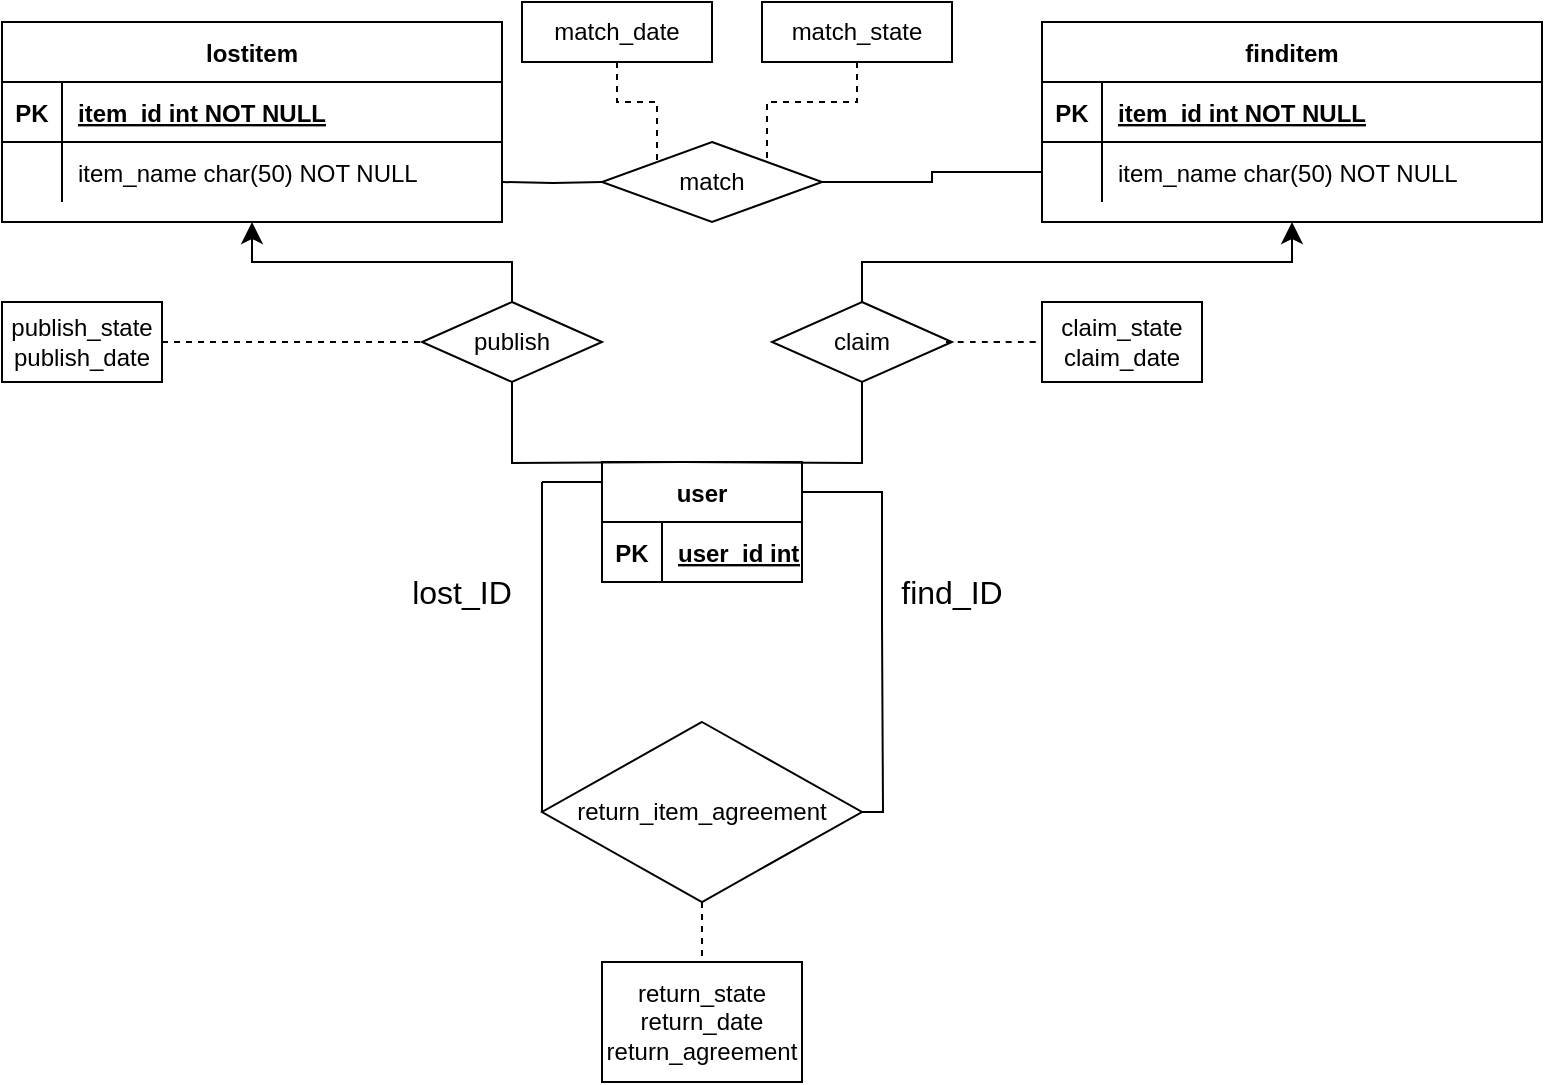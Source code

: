 <mxfile version="24.4.4" type="device">
  <diagram id="R2lEEEUBdFMjLlhIrx00" name="Page-1">
    <mxGraphModel dx="1900" dy="522" grid="1" gridSize="10" guides="1" tooltips="1" connect="1" arrows="1" fold="1" page="1" pageScale="1" pageWidth="850" pageHeight="1100" math="0" shadow="0" extFonts="Permanent Marker^https://fonts.googleapis.com/css?family=Permanent+Marker">
      <root>
        <mxCell id="0" />
        <mxCell id="1" parent="0" />
        <mxCell id="C-vyLk0tnHw3VtMMgP7b-23" value="lostitem" style="shape=table;startSize=30;container=1;collapsible=1;childLayout=tableLayout;fixedRows=1;rowLines=0;fontStyle=1;align=center;resizeLast=1;" parent="1" vertex="1">
          <mxGeometry x="-50" y="60" width="250" height="100" as="geometry">
            <mxRectangle x="-50" y="60" width="80" height="30" as="alternateBounds" />
          </mxGeometry>
        </mxCell>
        <mxCell id="C-vyLk0tnHw3VtMMgP7b-24" value="" style="shape=partialRectangle;collapsible=0;dropTarget=0;pointerEvents=0;fillColor=none;points=[[0,0.5],[1,0.5]];portConstraint=eastwest;top=0;left=0;right=0;bottom=1;" parent="C-vyLk0tnHw3VtMMgP7b-23" vertex="1">
          <mxGeometry y="30" width="250" height="30" as="geometry" />
        </mxCell>
        <mxCell id="C-vyLk0tnHw3VtMMgP7b-25" value="PK" style="shape=partialRectangle;overflow=hidden;connectable=0;fillColor=none;top=0;left=0;bottom=0;right=0;fontStyle=1;" parent="C-vyLk0tnHw3VtMMgP7b-24" vertex="1">
          <mxGeometry width="30" height="30" as="geometry">
            <mxRectangle width="30" height="30" as="alternateBounds" />
          </mxGeometry>
        </mxCell>
        <mxCell id="C-vyLk0tnHw3VtMMgP7b-26" value="item_id int NOT NULL " style="shape=partialRectangle;overflow=hidden;connectable=0;fillColor=none;top=0;left=0;bottom=0;right=0;align=left;spacingLeft=6;fontStyle=5;" parent="C-vyLk0tnHw3VtMMgP7b-24" vertex="1">
          <mxGeometry x="30" width="220" height="30" as="geometry">
            <mxRectangle width="220" height="30" as="alternateBounds" />
          </mxGeometry>
        </mxCell>
        <mxCell id="C-vyLk0tnHw3VtMMgP7b-27" value="" style="shape=partialRectangle;collapsible=0;dropTarget=0;pointerEvents=0;fillColor=none;points=[[0,0.5],[1,0.5]];portConstraint=eastwest;top=0;left=0;right=0;bottom=0;" parent="C-vyLk0tnHw3VtMMgP7b-23" vertex="1">
          <mxGeometry y="60" width="250" height="30" as="geometry" />
        </mxCell>
        <mxCell id="C-vyLk0tnHw3VtMMgP7b-28" value="" style="shape=partialRectangle;overflow=hidden;connectable=0;fillColor=none;top=0;left=0;bottom=0;right=0;" parent="C-vyLk0tnHw3VtMMgP7b-27" vertex="1">
          <mxGeometry width="30" height="30" as="geometry">
            <mxRectangle width="30" height="30" as="alternateBounds" />
          </mxGeometry>
        </mxCell>
        <mxCell id="C-vyLk0tnHw3VtMMgP7b-29" value="item_name char(50) NOT NULL" style="shape=partialRectangle;overflow=hidden;connectable=0;fillColor=none;top=0;left=0;bottom=0;right=0;align=left;spacingLeft=6;" parent="C-vyLk0tnHw3VtMMgP7b-27" vertex="1">
          <mxGeometry x="30" width="220" height="30" as="geometry">
            <mxRectangle width="220" height="30" as="alternateBounds" />
          </mxGeometry>
        </mxCell>
        <mxCell id="CdwIW5U7gkdBpkko7iu_-1" value="finditem" style="shape=table;startSize=30;container=1;collapsible=1;childLayout=tableLayout;fixedRows=1;rowLines=0;fontStyle=1;align=center;resizeLast=1;" parent="1" vertex="1">
          <mxGeometry x="470" y="60" width="250" height="100" as="geometry">
            <mxRectangle x="370" y="120" width="80" height="30" as="alternateBounds" />
          </mxGeometry>
        </mxCell>
        <mxCell id="CdwIW5U7gkdBpkko7iu_-2" value="" style="shape=partialRectangle;collapsible=0;dropTarget=0;pointerEvents=0;fillColor=none;points=[[0,0.5],[1,0.5]];portConstraint=eastwest;top=0;left=0;right=0;bottom=1;" parent="CdwIW5U7gkdBpkko7iu_-1" vertex="1">
          <mxGeometry y="30" width="250" height="30" as="geometry" />
        </mxCell>
        <mxCell id="CdwIW5U7gkdBpkko7iu_-3" value="PK" style="shape=partialRectangle;overflow=hidden;connectable=0;fillColor=none;top=0;left=0;bottom=0;right=0;fontStyle=1;" parent="CdwIW5U7gkdBpkko7iu_-2" vertex="1">
          <mxGeometry width="30" height="30" as="geometry">
            <mxRectangle width="30" height="30" as="alternateBounds" />
          </mxGeometry>
        </mxCell>
        <mxCell id="CdwIW5U7gkdBpkko7iu_-4" value="item_id int NOT NULL " style="shape=partialRectangle;overflow=hidden;connectable=0;fillColor=none;top=0;left=0;bottom=0;right=0;align=left;spacingLeft=6;fontStyle=5;" parent="CdwIW5U7gkdBpkko7iu_-2" vertex="1">
          <mxGeometry x="30" width="220" height="30" as="geometry">
            <mxRectangle width="220" height="30" as="alternateBounds" />
          </mxGeometry>
        </mxCell>
        <mxCell id="CdwIW5U7gkdBpkko7iu_-5" value="" style="shape=partialRectangle;collapsible=0;dropTarget=0;pointerEvents=0;fillColor=none;points=[[0,0.5],[1,0.5]];portConstraint=eastwest;top=0;left=0;right=0;bottom=0;" parent="CdwIW5U7gkdBpkko7iu_-1" vertex="1">
          <mxGeometry y="60" width="250" height="30" as="geometry" />
        </mxCell>
        <mxCell id="CdwIW5U7gkdBpkko7iu_-6" value="" style="shape=partialRectangle;overflow=hidden;connectable=0;fillColor=none;top=0;left=0;bottom=0;right=0;" parent="CdwIW5U7gkdBpkko7iu_-5" vertex="1">
          <mxGeometry width="30" height="30" as="geometry">
            <mxRectangle width="30" height="30" as="alternateBounds" />
          </mxGeometry>
        </mxCell>
        <mxCell id="CdwIW5U7gkdBpkko7iu_-7" value="item_name char(50) NOT NULL" style="shape=partialRectangle;overflow=hidden;connectable=0;fillColor=none;top=0;left=0;bottom=0;right=0;align=left;spacingLeft=6;" parent="CdwIW5U7gkdBpkko7iu_-5" vertex="1">
          <mxGeometry x="30" width="220" height="30" as="geometry">
            <mxRectangle width="220" height="30" as="alternateBounds" />
          </mxGeometry>
        </mxCell>
        <mxCell id="CdwIW5U7gkdBpkko7iu_-8" value="match" style="rhombus;whiteSpace=wrap;html=1;" parent="1" vertex="1">
          <mxGeometry x="250" y="120" width="110" height="40" as="geometry" />
        </mxCell>
        <mxCell id="CdwIW5U7gkdBpkko7iu_-9" value="" style="endArrow=none;html=1;rounded=0;fontSize=12;startSize=8;endSize=8;entryX=0;entryY=0.5;entryDx=0;entryDy=0;edgeStyle=orthogonalEdgeStyle;" parent="1" target="CdwIW5U7gkdBpkko7iu_-8" edge="1">
          <mxGeometry width="50" height="50" relative="1" as="geometry">
            <mxPoint x="200" y="140" as="sourcePoint" />
            <mxPoint x="250" y="90" as="targetPoint" />
          </mxGeometry>
        </mxCell>
        <mxCell id="CdwIW5U7gkdBpkko7iu_-12" value="match_date" style="rounded=0;whiteSpace=wrap;html=1;" parent="1" vertex="1">
          <mxGeometry x="210" y="50" width="95" height="30" as="geometry" />
        </mxCell>
        <mxCell id="CdwIW5U7gkdBpkko7iu_-17" value="match_state" style="rounded=0;whiteSpace=wrap;html=1;" parent="1" vertex="1">
          <mxGeometry x="330" y="50" width="95" height="30" as="geometry" />
        </mxCell>
        <mxCell id="CdwIW5U7gkdBpkko7iu_-20" value="user" style="shape=table;startSize=30;container=1;collapsible=1;childLayout=tableLayout;fixedRows=1;rowLines=0;fontStyle=1;align=center;resizeLast=1;" parent="1" vertex="1">
          <mxGeometry x="250" y="280" width="100" height="60" as="geometry">
            <mxRectangle x="250" y="280" width="80" height="30" as="alternateBounds" />
          </mxGeometry>
        </mxCell>
        <mxCell id="CdwIW5U7gkdBpkko7iu_-21" value="" style="shape=partialRectangle;collapsible=0;dropTarget=0;pointerEvents=0;fillColor=none;points=[[0,0.5],[1,0.5]];portConstraint=eastwest;top=0;left=0;right=0;bottom=1;" parent="CdwIW5U7gkdBpkko7iu_-20" vertex="1">
          <mxGeometry y="30" width="100" height="30" as="geometry" />
        </mxCell>
        <mxCell id="CdwIW5U7gkdBpkko7iu_-22" value="PK" style="shape=partialRectangle;overflow=hidden;connectable=0;fillColor=none;top=0;left=0;bottom=0;right=0;fontStyle=1;" parent="CdwIW5U7gkdBpkko7iu_-21" vertex="1">
          <mxGeometry width="30" height="30" as="geometry">
            <mxRectangle width="30" height="30" as="alternateBounds" />
          </mxGeometry>
        </mxCell>
        <mxCell id="CdwIW5U7gkdBpkko7iu_-23" value="user_id int NOT NULL " style="shape=partialRectangle;overflow=hidden;connectable=0;fillColor=none;top=0;left=0;bottom=0;right=0;align=left;spacingLeft=6;fontStyle=5;" parent="CdwIW5U7gkdBpkko7iu_-21" vertex="1">
          <mxGeometry x="30" width="70" height="30" as="geometry">
            <mxRectangle width="70" height="30" as="alternateBounds" />
          </mxGeometry>
        </mxCell>
        <mxCell id="CdwIW5U7gkdBpkko7iu_-29" style="edgeStyle=orthogonalEdgeStyle;rounded=0;orthogonalLoop=1;jettySize=auto;html=1;exitX=0.5;exitY=0;exitDx=0;exitDy=0;entryX=0.5;entryY=1;entryDx=0;entryDy=0;fontSize=12;startSize=8;endSize=8;" parent="1" source="CdwIW5U7gkdBpkko7iu_-27" target="C-vyLk0tnHw3VtMMgP7b-23" edge="1">
          <mxGeometry relative="1" as="geometry" />
        </mxCell>
        <mxCell id="CdwIW5U7gkdBpkko7iu_-27" value="publish" style="rhombus;whiteSpace=wrap;html=1;" parent="1" vertex="1">
          <mxGeometry x="160" y="200" width="90" height="40" as="geometry" />
        </mxCell>
        <mxCell id="CdwIW5U7gkdBpkko7iu_-30" style="edgeStyle=orthogonalEdgeStyle;rounded=0;orthogonalLoop=1;jettySize=auto;html=1;exitX=0.5;exitY=0;exitDx=0;exitDy=0;entryX=0.5;entryY=1;entryDx=0;entryDy=0;fontSize=12;startSize=8;endSize=8;" parent="1" source="CdwIW5U7gkdBpkko7iu_-28" target="CdwIW5U7gkdBpkko7iu_-1" edge="1">
          <mxGeometry relative="1" as="geometry" />
        </mxCell>
        <mxCell id="CdwIW5U7gkdBpkko7iu_-28" value="claim" style="rhombus;whiteSpace=wrap;html=1;" parent="1" vertex="1">
          <mxGeometry x="335" y="200" width="90" height="40" as="geometry" />
        </mxCell>
        <mxCell id="CdwIW5U7gkdBpkko7iu_-33" value="" style="endArrow=none;html=1;rounded=0;fontSize=12;startSize=8;endSize=8;entryX=0.5;entryY=1;entryDx=0;entryDy=0;edgeStyle=orthogonalEdgeStyle;" parent="1" target="CdwIW5U7gkdBpkko7iu_-28" edge="1">
          <mxGeometry width="50" height="50" relative="1" as="geometry">
            <mxPoint x="290" y="280" as="sourcePoint" />
            <mxPoint x="340" y="230" as="targetPoint" />
          </mxGeometry>
        </mxCell>
        <mxCell id="CdwIW5U7gkdBpkko7iu_-34" value="" style="endArrow=none;html=1;rounded=0;fontSize=12;startSize=8;endSize=8;entryX=0.5;entryY=1;entryDx=0;entryDy=0;edgeStyle=orthogonalEdgeStyle;" parent="1" target="CdwIW5U7gkdBpkko7iu_-27" edge="1">
          <mxGeometry width="50" height="50" relative="1" as="geometry">
            <mxPoint x="290" y="280" as="sourcePoint" />
            <mxPoint x="210" y="240" as="targetPoint" />
          </mxGeometry>
        </mxCell>
        <mxCell id="CdwIW5U7gkdBpkko7iu_-35" value="claim_state&lt;div&gt;claim_date&lt;/div&gt;" style="rounded=0;whiteSpace=wrap;html=1;" parent="1" vertex="1">
          <mxGeometry x="470" y="200" width="80" height="40" as="geometry" />
        </mxCell>
        <mxCell id="CdwIW5U7gkdBpkko7iu_-36" value="" style="endArrow=none;dashed=1;html=1;rounded=0;fontSize=12;startSize=8;endSize=8;curved=1;entryX=0;entryY=0.5;entryDx=0;entryDy=0;" parent="1" target="CdwIW5U7gkdBpkko7iu_-35" edge="1">
          <mxGeometry width="50" height="50" relative="1" as="geometry">
            <mxPoint x="422" y="220" as="sourcePoint" />
            <mxPoint x="530" y="180" as="targetPoint" />
          </mxGeometry>
        </mxCell>
        <mxCell id="CdwIW5U7gkdBpkko7iu_-37" value="publish_state&lt;div&gt;publish_date&lt;/div&gt;" style="rounded=0;whiteSpace=wrap;html=1;" parent="1" vertex="1">
          <mxGeometry x="-50" y="200" width="80" height="40" as="geometry" />
        </mxCell>
        <mxCell id="CdwIW5U7gkdBpkko7iu_-39" value="" style="endArrow=none;html=1;rounded=0;fontSize=12;startSize=8;endSize=8;curved=1;" parent="1" edge="1">
          <mxGeometry width="50" height="50" relative="1" as="geometry">
            <mxPoint x="220" y="290" as="sourcePoint" />
            <mxPoint x="250" y="290" as="targetPoint" />
          </mxGeometry>
        </mxCell>
        <mxCell id="CdwIW5U7gkdBpkko7iu_-40" value="" style="endArrow=none;html=1;rounded=0;fontSize=12;startSize=8;endSize=8;curved=1;" parent="1" edge="1">
          <mxGeometry width="50" height="50" relative="1" as="geometry">
            <mxPoint x="220" y="360" as="sourcePoint" />
            <mxPoint x="220" y="290" as="targetPoint" />
          </mxGeometry>
        </mxCell>
        <mxCell id="CdwIW5U7gkdBpkko7iu_-41" value="" style="endArrow=none;html=1;rounded=0;fontSize=12;startSize=8;endSize=8;entryX=0;entryY=0.5;entryDx=0;entryDy=0;edgeStyle=orthogonalEdgeStyle;" parent="1" target="CdwIW5U7gkdBpkko7iu_-45" edge="1">
          <mxGeometry width="50" height="50" relative="1" as="geometry">
            <mxPoint x="220" y="360" as="sourcePoint" />
            <mxPoint x="260" y="360" as="targetPoint" />
            <Array as="points">
              <mxPoint x="220" y="440" />
            </Array>
          </mxGeometry>
        </mxCell>
        <mxCell id="CdwIW5U7gkdBpkko7iu_-42" value="" style="endArrow=none;html=1;rounded=0;fontSize=12;startSize=8;endSize=8;exitX=1;exitY=0.5;exitDx=0;exitDy=0;edgeStyle=orthogonalEdgeStyle;" parent="1" source="CdwIW5U7gkdBpkko7iu_-45" edge="1">
          <mxGeometry width="50" height="50" relative="1" as="geometry">
            <mxPoint x="350" y="360" as="sourcePoint" />
            <mxPoint x="390" y="360" as="targetPoint" />
          </mxGeometry>
        </mxCell>
        <mxCell id="CdwIW5U7gkdBpkko7iu_-43" value="" style="endArrow=none;html=1;rounded=0;fontSize=12;startSize=8;endSize=8;curved=1;" parent="1" edge="1">
          <mxGeometry width="50" height="50" relative="1" as="geometry">
            <mxPoint x="390" y="360" as="sourcePoint" />
            <mxPoint x="390" y="310" as="targetPoint" />
          </mxGeometry>
        </mxCell>
        <mxCell id="CdwIW5U7gkdBpkko7iu_-44" value="" style="endArrow=none;html=1;rounded=0;fontSize=12;startSize=8;endSize=8;exitX=1;exitY=0.25;exitDx=0;exitDy=0;edgeStyle=orthogonalEdgeStyle;" parent="1" source="CdwIW5U7gkdBpkko7iu_-20" edge="1">
          <mxGeometry width="50" height="50" relative="1" as="geometry">
            <mxPoint x="340" y="310" as="sourcePoint" />
            <mxPoint x="390" y="310" as="targetPoint" />
            <Array as="points">
              <mxPoint x="390" y="295" />
            </Array>
          </mxGeometry>
        </mxCell>
        <mxCell id="CdwIW5U7gkdBpkko7iu_-45" value="return_item_agreement" style="rhombus;whiteSpace=wrap;html=1;" parent="1" vertex="1">
          <mxGeometry x="220" y="410" width="160" height="90" as="geometry" />
        </mxCell>
        <mxCell id="CdwIW5U7gkdBpkko7iu_-46" value="lost_ID" style="text;html=1;align=center;verticalAlign=middle;whiteSpace=wrap;rounded=0;fontSize=16;" parent="1" vertex="1">
          <mxGeometry x="150" y="330" width="60" height="30" as="geometry" />
        </mxCell>
        <mxCell id="CdwIW5U7gkdBpkko7iu_-47" value="find_ID" style="text;html=1;align=center;verticalAlign=middle;whiteSpace=wrap;rounded=0;fontSize=16;" parent="1" vertex="1">
          <mxGeometry x="395" y="330" width="60" height="30" as="geometry" />
        </mxCell>
        <mxCell id="CdwIW5U7gkdBpkko7iu_-48" value="return_state&lt;div&gt;return_date&lt;/div&gt;&lt;div&gt;return_agreement&lt;/div&gt;" style="rounded=0;whiteSpace=wrap;html=1;" parent="1" vertex="1">
          <mxGeometry x="250" y="530" width="100" height="60" as="geometry" />
        </mxCell>
        <mxCell id="XiuAbURJHnWfktkaqeKb-4" value="" style="endArrow=none;html=1;rounded=0;exitX=1;exitY=0.5;exitDx=0;exitDy=0;entryX=0;entryY=0.5;entryDx=0;entryDy=0;edgeStyle=orthogonalEdgeStyle;" parent="1" source="CdwIW5U7gkdBpkko7iu_-8" target="CdwIW5U7gkdBpkko7iu_-5" edge="1">
          <mxGeometry width="50" height="50" relative="1" as="geometry">
            <mxPoint x="220" y="300" as="sourcePoint" />
            <mxPoint x="270" y="250" as="targetPoint" />
          </mxGeometry>
        </mxCell>
        <mxCell id="XiuAbURJHnWfktkaqeKb-7" value="" style="endArrow=none;dashed=1;html=1;rounded=0;entryX=0;entryY=0.5;entryDx=0;entryDy=0;exitX=1;exitY=0.5;exitDx=0;exitDy=0;" parent="1" source="CdwIW5U7gkdBpkko7iu_-37" target="CdwIW5U7gkdBpkko7iu_-27" edge="1">
          <mxGeometry width="50" height="50" relative="1" as="geometry">
            <mxPoint x="220" y="300" as="sourcePoint" />
            <mxPoint x="270" y="250" as="targetPoint" />
          </mxGeometry>
        </mxCell>
        <mxCell id="XiuAbURJHnWfktkaqeKb-8" value="" style="endArrow=none;dashed=1;html=1;rounded=0;exitX=0.5;exitY=1;exitDx=0;exitDy=0;entryX=0.5;entryY=0;entryDx=0;entryDy=0;" parent="1" source="CdwIW5U7gkdBpkko7iu_-45" target="CdwIW5U7gkdBpkko7iu_-48" edge="1">
          <mxGeometry width="50" height="50" relative="1" as="geometry">
            <mxPoint x="220" y="300" as="sourcePoint" />
            <mxPoint x="270" y="250" as="targetPoint" />
          </mxGeometry>
        </mxCell>
        <mxCell id="XiuAbURJHnWfktkaqeKb-9" value="" style="endArrow=none;dashed=1;html=1;rounded=0;exitX=0.5;exitY=1;exitDx=0;exitDy=0;entryX=0;entryY=0;entryDx=0;entryDy=0;edgeStyle=orthogonalEdgeStyle;" parent="1" source="CdwIW5U7gkdBpkko7iu_-12" target="CdwIW5U7gkdBpkko7iu_-8" edge="1">
          <mxGeometry width="50" height="50" relative="1" as="geometry">
            <mxPoint x="220" y="200" as="sourcePoint" />
            <mxPoint x="270" y="150" as="targetPoint" />
          </mxGeometry>
        </mxCell>
        <mxCell id="XiuAbURJHnWfktkaqeKb-10" value="" style="endArrow=none;dashed=1;html=1;rounded=0;exitX=0.5;exitY=1;exitDx=0;exitDy=0;entryX=1;entryY=0;entryDx=0;entryDy=0;edgeStyle=orthogonalEdgeStyle;" parent="1" source="CdwIW5U7gkdBpkko7iu_-17" target="CdwIW5U7gkdBpkko7iu_-8" edge="1">
          <mxGeometry width="50" height="50" relative="1" as="geometry">
            <mxPoint x="220" y="200" as="sourcePoint" />
            <mxPoint x="270" y="150" as="targetPoint" />
          </mxGeometry>
        </mxCell>
      </root>
    </mxGraphModel>
  </diagram>
</mxfile>

